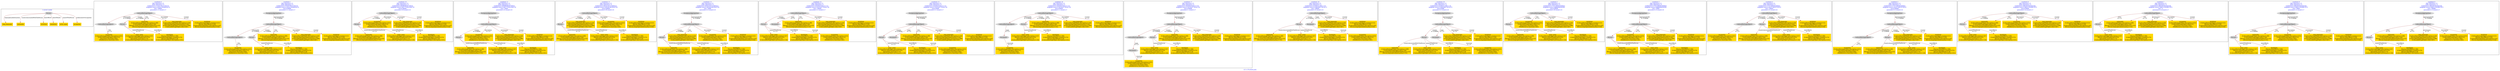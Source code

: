 digraph n0 {
fontcolor="blue"
remincross="true"
label="s11-s-19-artists.json"
subgraph cluster_0 {
label="1-correct model"
n2[style="filled",color="white",fillcolor="lightgray",label="Person1"];
n3[shape="plaintext",style="filled",fillcolor="gold",label="long_biography"];
n4[shape="plaintext",style="filled",fillcolor="gold",label="nationality"];
n5[shape="plaintext",style="filled",fillcolor="gold",label="birthDate"];
n6[shape="plaintext",style="filled",fillcolor="gold",label="deathDate"];
n7[shape="plaintext",style="filled",fillcolor="gold",label="artist_name"];
n8[shape="plaintext",style="filled",fillcolor="gold",label="occupation"];
}
subgraph cluster_1 {
label="candidate 0\nlink coherence:1.0\nnode coherence:1.0\nconfidence:0.37543578521304233\nmapping score:0.5418119284043474\ncost:7.99993\n-precision:0.12-recall:0.17"
n10[style="filled",color="white",fillcolor="lightgray",label="CulturalHeritageObject1"];
n11[style="filled",color="white",fillcolor="lightgray",label="CulturalHeritageObject2"];
n12[style="filled",color="white",fillcolor="lightgray",label="Person1"];
n13[shape="plaintext",style="filled",fillcolor="gold",label="occupation\n[CulturalHeritageObject,description,0.625]\n[CulturalHeritageObject,title,0.22]\n[Document,classLink,0.093]\n[WebResource,classLink,0.062]"];
n14[shape="plaintext",style="filled",fillcolor="gold",label="nationality\n[CulturalHeritageObject,description,0.388]\n[CulturalHeritageObject,title,0.246]\n[Person,countryAssociatedWithThePerson,0.233]\n[Person,biographicalInformation,0.132]"];
n15[shape="plaintext",style="filled",fillcolor="gold",label="long_biography\n[CulturalHeritageObject,description,0.556]\n[Person,biographicalInformation,0.261]\n[CulturalHeritageObject,provenance,0.096]\n[CulturalHeritageObject,title,0.087]"];
n16[shape="plaintext",style="filled",fillcolor="gold",label="birthDate\n[CulturalHeritageObject,created,0.512]\n[Person,dateOfBirth,0.328]\n[CulturalHeritageObject,description,0.102]\n[Person,biographicalInformation,0.058]"];
n17[shape="plaintext",style="filled",fillcolor="gold",label="artist_name\n[CulturalHeritageObject,description,0.347]\n[Person,nameOfThePerson,0.323]\n[Document,classLink,0.175]\n[CulturalHeritageObject,provenance,0.156]"];
n18[shape="plaintext",style="filled",fillcolor="gold",label="deathDate\n[Person,dateOfBirth,0.396]\n[CulturalHeritageObject,created,0.373]\n[Person,dateOfDeath,0.18]\n[CulturalHeritageObject,description,0.051]"];
}
subgraph cluster_2 {
label="candidate 1\nlink coherence:1.0\nnode coherence:1.0\nconfidence:0.37543578521304233\nmapping score:0.5418119284043474\ncost:8.99989\n-precision:0.11-recall:0.17"
n20[style="filled",color="white",fillcolor="lightgray",label="CulturalHeritageObject1"];
n21[style="filled",color="white",fillcolor="lightgray",label="CulturalHeritageObject2"];
n22[style="filled",color="white",fillcolor="lightgray",label="Person1"];
n23[style="filled",color="white",fillcolor="lightgray",label="EuropeanaAggregation1"];
n24[shape="plaintext",style="filled",fillcolor="gold",label="occupation\n[CulturalHeritageObject,description,0.625]\n[CulturalHeritageObject,title,0.22]\n[Document,classLink,0.093]\n[WebResource,classLink,0.062]"];
n25[shape="plaintext",style="filled",fillcolor="gold",label="nationality\n[CulturalHeritageObject,description,0.388]\n[CulturalHeritageObject,title,0.246]\n[Person,countryAssociatedWithThePerson,0.233]\n[Person,biographicalInformation,0.132]"];
n26[shape="plaintext",style="filled",fillcolor="gold",label="long_biography\n[CulturalHeritageObject,description,0.556]\n[Person,biographicalInformation,0.261]\n[CulturalHeritageObject,provenance,0.096]\n[CulturalHeritageObject,title,0.087]"];
n27[shape="plaintext",style="filled",fillcolor="gold",label="birthDate\n[CulturalHeritageObject,created,0.512]\n[Person,dateOfBirth,0.328]\n[CulturalHeritageObject,description,0.102]\n[Person,biographicalInformation,0.058]"];
n28[shape="plaintext",style="filled",fillcolor="gold",label="artist_name\n[CulturalHeritageObject,description,0.347]\n[Person,nameOfThePerson,0.323]\n[Document,classLink,0.175]\n[CulturalHeritageObject,provenance,0.156]"];
n29[shape="plaintext",style="filled",fillcolor="gold",label="deathDate\n[Person,dateOfBirth,0.396]\n[CulturalHeritageObject,created,0.373]\n[Person,dateOfDeath,0.18]\n[CulturalHeritageObject,description,0.051]"];
}
subgraph cluster_3 {
label="candidate 10\nlink coherence:1.0\nnode coherence:1.0\nconfidence:0.3639834626700824\nmapping score:0.5657722653344719\ncost:6.99994\n-precision:0.29-recall:0.33"
n31[style="filled",color="white",fillcolor="lightgray",label="CulturalHeritageObject1"];
n32[style="filled",color="white",fillcolor="lightgray",label="Person1"];
n33[shape="plaintext",style="filled",fillcolor="gold",label="occupation\n[CulturalHeritageObject,description,0.625]\n[CulturalHeritageObject,title,0.22]\n[Document,classLink,0.093]\n[WebResource,classLink,0.062]"];
n34[shape="plaintext",style="filled",fillcolor="gold",label="long_biography\n[CulturalHeritageObject,description,0.556]\n[Person,biographicalInformation,0.261]\n[CulturalHeritageObject,provenance,0.096]\n[CulturalHeritageObject,title,0.087]"];
n35[shape="plaintext",style="filled",fillcolor="gold",label="birthDate\n[CulturalHeritageObject,created,0.512]\n[Person,dateOfBirth,0.328]\n[CulturalHeritageObject,description,0.102]\n[Person,biographicalInformation,0.058]"];
n36[shape="plaintext",style="filled",fillcolor="gold",label="nationality\n[CulturalHeritageObject,description,0.388]\n[CulturalHeritageObject,title,0.246]\n[Person,countryAssociatedWithThePerson,0.233]\n[Person,biographicalInformation,0.132]"];
n37[shape="plaintext",style="filled",fillcolor="gold",label="artist_name\n[CulturalHeritageObject,description,0.347]\n[Person,nameOfThePerson,0.323]\n[Document,classLink,0.175]\n[CulturalHeritageObject,provenance,0.156]"];
n38[shape="plaintext",style="filled",fillcolor="gold",label="deathDate\n[Person,dateOfBirth,0.396]\n[CulturalHeritageObject,created,0.373]\n[Person,dateOfDeath,0.18]\n[CulturalHeritageObject,description,0.051]"];
}
subgraph cluster_4 {
label="candidate 11\nlink coherence:1.0\nnode coherence:1.0\nconfidence:0.3639834626700824\nmapping score:0.5657722653344719\ncost:7.9999\n-precision:0.25-recall:0.33"
n40[style="filled",color="white",fillcolor="lightgray",label="CulturalHeritageObject1"];
n41[style="filled",color="white",fillcolor="lightgray",label="Person1"];
n42[style="filled",color="white",fillcolor="lightgray",label="EuropeanaAggregation1"];
n43[shape="plaintext",style="filled",fillcolor="gold",label="occupation\n[CulturalHeritageObject,description,0.625]\n[CulturalHeritageObject,title,0.22]\n[Document,classLink,0.093]\n[WebResource,classLink,0.062]"];
n44[shape="plaintext",style="filled",fillcolor="gold",label="long_biography\n[CulturalHeritageObject,description,0.556]\n[Person,biographicalInformation,0.261]\n[CulturalHeritageObject,provenance,0.096]\n[CulturalHeritageObject,title,0.087]"];
n45[shape="plaintext",style="filled",fillcolor="gold",label="birthDate\n[CulturalHeritageObject,created,0.512]\n[Person,dateOfBirth,0.328]\n[CulturalHeritageObject,description,0.102]\n[Person,biographicalInformation,0.058]"];
n46[shape="plaintext",style="filled",fillcolor="gold",label="nationality\n[CulturalHeritageObject,description,0.388]\n[CulturalHeritageObject,title,0.246]\n[Person,countryAssociatedWithThePerson,0.233]\n[Person,biographicalInformation,0.132]"];
n47[shape="plaintext",style="filled",fillcolor="gold",label="artist_name\n[CulturalHeritageObject,description,0.347]\n[Person,nameOfThePerson,0.323]\n[Document,classLink,0.175]\n[CulturalHeritageObject,provenance,0.156]"];
n48[shape="plaintext",style="filled",fillcolor="gold",label="deathDate\n[Person,dateOfBirth,0.396]\n[CulturalHeritageObject,created,0.373]\n[Person,dateOfDeath,0.18]\n[CulturalHeritageObject,description,0.051]"];
}
subgraph cluster_5 {
label="candidate 12\nlink coherence:1.0\nnode coherence:1.0\nconfidence:0.36245105252980453\nmapping score:0.5652614619543793\ncost:6.99994\n-precision:0.29-recall:0.33"
n50[style="filled",color="white",fillcolor="lightgray",label="CulturalHeritageObject1"];
n51[style="filled",color="white",fillcolor="lightgray",label="Person1"];
n52[shape="plaintext",style="filled",fillcolor="gold",label="long_biography\n[CulturalHeritageObject,description,0.556]\n[Person,biographicalInformation,0.261]\n[CulturalHeritageObject,provenance,0.096]\n[CulturalHeritageObject,title,0.087]"];
n53[shape="plaintext",style="filled",fillcolor="gold",label="occupation\n[CulturalHeritageObject,description,0.625]\n[CulturalHeritageObject,title,0.22]\n[Document,classLink,0.093]\n[WebResource,classLink,0.062]"];
n54[shape="plaintext",style="filled",fillcolor="gold",label="birthDate\n[CulturalHeritageObject,created,0.512]\n[Person,dateOfBirth,0.328]\n[CulturalHeritageObject,description,0.102]\n[Person,biographicalInformation,0.058]"];
n55[shape="plaintext",style="filled",fillcolor="gold",label="nationality\n[CulturalHeritageObject,description,0.388]\n[CulturalHeritageObject,title,0.246]\n[Person,countryAssociatedWithThePerson,0.233]\n[Person,biographicalInformation,0.132]"];
n56[shape="plaintext",style="filled",fillcolor="gold",label="artist_name\n[CulturalHeritageObject,description,0.347]\n[Person,nameOfThePerson,0.323]\n[Document,classLink,0.175]\n[CulturalHeritageObject,provenance,0.156]"];
n57[shape="plaintext",style="filled",fillcolor="gold",label="deathDate\n[Person,dateOfBirth,0.396]\n[CulturalHeritageObject,created,0.373]\n[Person,dateOfDeath,0.18]\n[CulturalHeritageObject,description,0.051]"];
}
subgraph cluster_6 {
label="candidate 13\nlink coherence:1.0\nnode coherence:1.0\nconfidence:0.36245105252980453\nmapping score:0.5652614619543793\ncost:7.9999\n-precision:0.25-recall:0.33"
n59[style="filled",color="white",fillcolor="lightgray",label="CulturalHeritageObject1"];
n60[style="filled",color="white",fillcolor="lightgray",label="Person1"];
n61[style="filled",color="white",fillcolor="lightgray",label="EuropeanaAggregation1"];
n62[shape="plaintext",style="filled",fillcolor="gold",label="long_biography\n[CulturalHeritageObject,description,0.556]\n[Person,biographicalInformation,0.261]\n[CulturalHeritageObject,provenance,0.096]\n[CulturalHeritageObject,title,0.087]"];
n63[shape="plaintext",style="filled",fillcolor="gold",label="occupation\n[CulturalHeritageObject,description,0.625]\n[CulturalHeritageObject,title,0.22]\n[Document,classLink,0.093]\n[WebResource,classLink,0.062]"];
n64[shape="plaintext",style="filled",fillcolor="gold",label="birthDate\n[CulturalHeritageObject,created,0.512]\n[Person,dateOfBirth,0.328]\n[CulturalHeritageObject,description,0.102]\n[Person,biographicalInformation,0.058]"];
n65[shape="plaintext",style="filled",fillcolor="gold",label="nationality\n[CulturalHeritageObject,description,0.388]\n[CulturalHeritageObject,title,0.246]\n[Person,countryAssociatedWithThePerson,0.233]\n[Person,biographicalInformation,0.132]"];
n66[shape="plaintext",style="filled",fillcolor="gold",label="artist_name\n[CulturalHeritageObject,description,0.347]\n[Person,nameOfThePerson,0.323]\n[Document,classLink,0.175]\n[CulturalHeritageObject,provenance,0.156]"];
n67[shape="plaintext",style="filled",fillcolor="gold",label="deathDate\n[Person,dateOfBirth,0.396]\n[CulturalHeritageObject,created,0.373]\n[Person,dateOfDeath,0.18]\n[CulturalHeritageObject,description,0.051]"];
}
subgraph cluster_7 {
label="candidate 14\nlink coherence:1.0\nnode coherence:1.0\nconfidence:0.35428323345511753\nmapping score:0.5347610778183726\ncost:7.99994\n-precision:0.12-recall:0.17"
n69[style="filled",color="white",fillcolor="lightgray",label="CulturalHeritageObject1"];
n70[style="filled",color="white",fillcolor="lightgray",label="Person1"];
n71[style="filled",color="white",fillcolor="lightgray",label="Document1"];
n72[shape="plaintext",style="filled",fillcolor="gold",label="occupation\n[CulturalHeritageObject,description,0.625]\n[CulturalHeritageObject,title,0.22]\n[Document,classLink,0.093]\n[WebResource,classLink,0.062]"];
n73[shape="plaintext",style="filled",fillcolor="gold",label="nationality\n[CulturalHeritageObject,description,0.388]\n[CulturalHeritageObject,title,0.246]\n[Person,countryAssociatedWithThePerson,0.233]\n[Person,biographicalInformation,0.132]"];
n74[shape="plaintext",style="filled",fillcolor="gold",label="long_biography\n[CulturalHeritageObject,description,0.556]\n[Person,biographicalInformation,0.261]\n[CulturalHeritageObject,provenance,0.096]\n[CulturalHeritageObject,title,0.087]"];
n75[shape="plaintext",style="filled",fillcolor="gold",label="birthDate\n[CulturalHeritageObject,created,0.512]\n[Person,dateOfBirth,0.328]\n[CulturalHeritageObject,description,0.102]\n[Person,biographicalInformation,0.058]"];
n76[shape="plaintext",style="filled",fillcolor="gold",label="artist_name\n[CulturalHeritageObject,description,0.347]\n[Person,nameOfThePerson,0.323]\n[Document,classLink,0.175]\n[CulturalHeritageObject,provenance,0.156]"];
n77[shape="plaintext",style="filled",fillcolor="gold",label="deathDate\n[Person,dateOfBirth,0.396]\n[CulturalHeritageObject,created,0.373]\n[Person,dateOfDeath,0.18]\n[CulturalHeritageObject,description,0.051]"];
}
subgraph cluster_8 {
label="candidate 15\nlink coherence:1.0\nnode coherence:1.0\nconfidence:0.35428323345511753\nmapping score:0.5347610778183726\ncost:8.9999\n-precision:0.11-recall:0.17"
n79[style="filled",color="white",fillcolor="lightgray",label="CulturalHeritageObject1"];
n80[style="filled",color="white",fillcolor="lightgray",label="Person1"];
n81[style="filled",color="white",fillcolor="lightgray",label="Document1"];
n82[style="filled",color="white",fillcolor="lightgray",label="EuropeanaAggregation1"];
n83[shape="plaintext",style="filled",fillcolor="gold",label="occupation\n[CulturalHeritageObject,description,0.625]\n[CulturalHeritageObject,title,0.22]\n[Document,classLink,0.093]\n[WebResource,classLink,0.062]"];
n84[shape="plaintext",style="filled",fillcolor="gold",label="nationality\n[CulturalHeritageObject,description,0.388]\n[CulturalHeritageObject,title,0.246]\n[Person,countryAssociatedWithThePerson,0.233]\n[Person,biographicalInformation,0.132]"];
n85[shape="plaintext",style="filled",fillcolor="gold",label="long_biography\n[CulturalHeritageObject,description,0.556]\n[Person,biographicalInformation,0.261]\n[CulturalHeritageObject,provenance,0.096]\n[CulturalHeritageObject,title,0.087]"];
n86[shape="plaintext",style="filled",fillcolor="gold",label="birthDate\n[CulturalHeritageObject,created,0.512]\n[Person,dateOfBirth,0.328]\n[CulturalHeritageObject,description,0.102]\n[Person,biographicalInformation,0.058]"];
n87[shape="plaintext",style="filled",fillcolor="gold",label="artist_name\n[CulturalHeritageObject,description,0.347]\n[Person,nameOfThePerson,0.323]\n[Document,classLink,0.175]\n[CulturalHeritageObject,provenance,0.156]"];
n88[shape="plaintext",style="filled",fillcolor="gold",label="deathDate\n[Person,dateOfBirth,0.396]\n[CulturalHeritageObject,created,0.373]\n[Person,dateOfDeath,0.18]\n[CulturalHeritageObject,description,0.051]"];
}
subgraph cluster_9 {
label="candidate 16\nlink coherence:1.0\nnode coherence:1.0\nconfidence:0.35428323345511753\nmapping score:0.5347610778183726\ncost:8.99993\n-precision:0.11-recall:0.17"
n90[style="filled",color="white",fillcolor="lightgray",label="CulturalHeritageObject1"];
n91[style="filled",color="white",fillcolor="lightgray",label="CulturalHeritageObject2"];
n92[style="filled",color="white",fillcolor="lightgray",label="Person1"];
n93[style="filled",color="white",fillcolor="lightgray",label="Document2"];
n94[shape="plaintext",style="filled",fillcolor="gold",label="nationality\n[CulturalHeritageObject,description,0.388]\n[CulturalHeritageObject,title,0.246]\n[Person,countryAssociatedWithThePerson,0.233]\n[Person,biographicalInformation,0.132]"];
n95[shape="plaintext",style="filled",fillcolor="gold",label="long_biography\n[CulturalHeritageObject,description,0.556]\n[Person,biographicalInformation,0.261]\n[CulturalHeritageObject,provenance,0.096]\n[CulturalHeritageObject,title,0.087]"];
n96[shape="plaintext",style="filled",fillcolor="gold",label="birthDate\n[CulturalHeritageObject,created,0.512]\n[Person,dateOfBirth,0.328]\n[CulturalHeritageObject,description,0.102]\n[Person,biographicalInformation,0.058]"];
n97[shape="plaintext",style="filled",fillcolor="gold",label="occupation\n[CulturalHeritageObject,description,0.625]\n[CulturalHeritageObject,title,0.22]\n[Document,classLink,0.093]\n[WebResource,classLink,0.062]"];
n98[shape="plaintext",style="filled",fillcolor="gold",label="artist_name\n[CulturalHeritageObject,description,0.347]\n[Person,nameOfThePerson,0.323]\n[Document,classLink,0.175]\n[CulturalHeritageObject,provenance,0.156]"];
n99[shape="plaintext",style="filled",fillcolor="gold",label="deathDate\n[Person,dateOfBirth,0.396]\n[CulturalHeritageObject,created,0.373]\n[Person,dateOfDeath,0.18]\n[CulturalHeritageObject,description,0.051]"];
}
subgraph cluster_10 {
label="candidate 17\nlink coherence:1.0\nnode coherence:1.0\nconfidence:0.35428323345511753\nmapping score:0.5347610778183726\ncost:9.99989\n-precision:0.1-recall:0.17"
n101[style="filled",color="white",fillcolor="lightgray",label="CulturalHeritageObject1"];
n102[style="filled",color="white",fillcolor="lightgray",label="CulturalHeritageObject2"];
n103[style="filled",color="white",fillcolor="lightgray",label="Person1"];
n104[style="filled",color="white",fillcolor="lightgray",label="Document2"];
n105[style="filled",color="white",fillcolor="lightgray",label="EuropeanaAggregation1"];
n106[shape="plaintext",style="filled",fillcolor="gold",label="nationality\n[CulturalHeritageObject,description,0.388]\n[CulturalHeritageObject,title,0.246]\n[Person,countryAssociatedWithThePerson,0.233]\n[Person,biographicalInformation,0.132]"];
n107[shape="plaintext",style="filled",fillcolor="gold",label="long_biography\n[CulturalHeritageObject,description,0.556]\n[Person,biographicalInformation,0.261]\n[CulturalHeritageObject,provenance,0.096]\n[CulturalHeritageObject,title,0.087]"];
n108[shape="plaintext",style="filled",fillcolor="gold",label="birthDate\n[CulturalHeritageObject,created,0.512]\n[Person,dateOfBirth,0.328]\n[CulturalHeritageObject,description,0.102]\n[Person,biographicalInformation,0.058]"];
n109[shape="plaintext",style="filled",fillcolor="gold",label="occupation\n[CulturalHeritageObject,description,0.625]\n[CulturalHeritageObject,title,0.22]\n[Document,classLink,0.093]\n[WebResource,classLink,0.062]"];
n110[shape="plaintext",style="filled",fillcolor="gold",label="artist_name\n[CulturalHeritageObject,description,0.347]\n[Person,nameOfThePerson,0.323]\n[Document,classLink,0.175]\n[CulturalHeritageObject,provenance,0.156]"];
n111[shape="plaintext",style="filled",fillcolor="gold",label="deathDate\n[Person,dateOfBirth,0.396]\n[CulturalHeritageObject,created,0.373]\n[Person,dateOfDeath,0.18]\n[CulturalHeritageObject,description,0.051]"];
}
subgraph cluster_11 {
label="candidate 18\nlink coherence:1.0\nnode coherence:1.0\nconfidence:0.3520625118611716\nmapping score:0.5340208372870572\ncost:7.99994\n-precision:0.25-recall:0.33"
n113[style="filled",color="white",fillcolor="lightgray",label="CulturalHeritageObject1"];
n114[style="filled",color="white",fillcolor="lightgray",label="Person1"];
n115[style="filled",color="white",fillcolor="lightgray",label="Document1"];
n116[shape="plaintext",style="filled",fillcolor="gold",label="occupation\n[CulturalHeritageObject,description,0.625]\n[CulturalHeritageObject,title,0.22]\n[Document,classLink,0.093]\n[WebResource,classLink,0.062]"];
n117[shape="plaintext",style="filled",fillcolor="gold",label="long_biography\n[CulturalHeritageObject,description,0.556]\n[Person,biographicalInformation,0.261]\n[CulturalHeritageObject,provenance,0.096]\n[CulturalHeritageObject,title,0.087]"];
n118[shape="plaintext",style="filled",fillcolor="gold",label="birthDate\n[CulturalHeritageObject,created,0.512]\n[Person,dateOfBirth,0.328]\n[CulturalHeritageObject,description,0.102]\n[Person,biographicalInformation,0.058]"];
n119[shape="plaintext",style="filled",fillcolor="gold",label="nationality\n[CulturalHeritageObject,description,0.388]\n[CulturalHeritageObject,title,0.246]\n[Person,countryAssociatedWithThePerson,0.233]\n[Person,biographicalInformation,0.132]"];
n120[shape="plaintext",style="filled",fillcolor="gold",label="artist_name\n[CulturalHeritageObject,description,0.347]\n[Person,nameOfThePerson,0.323]\n[Document,classLink,0.175]\n[CulturalHeritageObject,provenance,0.156]"];
n121[shape="plaintext",style="filled",fillcolor="gold",label="deathDate\n[Person,dateOfBirth,0.396]\n[CulturalHeritageObject,created,0.373]\n[Person,dateOfDeath,0.18]\n[CulturalHeritageObject,description,0.051]"];
}
subgraph cluster_12 {
label="candidate 19\nlink coherence:1.0\nnode coherence:1.0\nconfidence:0.3520625118611716\nmapping score:0.5340208372870572\ncost:8.9999\n-precision:0.22-recall:0.33"
n123[style="filled",color="white",fillcolor="lightgray",label="CulturalHeritageObject1"];
n124[style="filled",color="white",fillcolor="lightgray",label="Person1"];
n125[style="filled",color="white",fillcolor="lightgray",label="Document1"];
n126[style="filled",color="white",fillcolor="lightgray",label="EuropeanaAggregation1"];
n127[shape="plaintext",style="filled",fillcolor="gold",label="occupation\n[CulturalHeritageObject,description,0.625]\n[CulturalHeritageObject,title,0.22]\n[Document,classLink,0.093]\n[WebResource,classLink,0.062]"];
n128[shape="plaintext",style="filled",fillcolor="gold",label="long_biography\n[CulturalHeritageObject,description,0.556]\n[Person,biographicalInformation,0.261]\n[CulturalHeritageObject,provenance,0.096]\n[CulturalHeritageObject,title,0.087]"];
n129[shape="plaintext",style="filled",fillcolor="gold",label="birthDate\n[CulturalHeritageObject,created,0.512]\n[Person,dateOfBirth,0.328]\n[CulturalHeritageObject,description,0.102]\n[Person,biographicalInformation,0.058]"];
n130[shape="plaintext",style="filled",fillcolor="gold",label="nationality\n[CulturalHeritageObject,description,0.388]\n[CulturalHeritageObject,title,0.246]\n[Person,countryAssociatedWithThePerson,0.233]\n[Person,biographicalInformation,0.132]"];
n131[shape="plaintext",style="filled",fillcolor="gold",label="artist_name\n[CulturalHeritageObject,description,0.347]\n[Person,nameOfThePerson,0.323]\n[Document,classLink,0.175]\n[CulturalHeritageObject,provenance,0.156]"];
n132[shape="plaintext",style="filled",fillcolor="gold",label="deathDate\n[Person,dateOfBirth,0.396]\n[CulturalHeritageObject,created,0.373]\n[Person,dateOfDeath,0.18]\n[CulturalHeritageObject,description,0.051]"];
}
subgraph cluster_13 {
label="candidate 2\nlink coherence:1.0\nnode coherence:1.0\nconfidence:0.37321506361909645\nmapping score:0.56884946565081\ncost:6.99994\n-precision:0.29-recall:0.33"
n134[style="filled",color="white",fillcolor="lightgray",label="CulturalHeritageObject1"];
n135[style="filled",color="white",fillcolor="lightgray",label="Person1"];
n136[shape="plaintext",style="filled",fillcolor="gold",label="occupation\n[CulturalHeritageObject,description,0.625]\n[CulturalHeritageObject,title,0.22]\n[Document,classLink,0.093]\n[WebResource,classLink,0.062]"];
n137[shape="plaintext",style="filled",fillcolor="gold",label="long_biography\n[CulturalHeritageObject,description,0.556]\n[Person,biographicalInformation,0.261]\n[CulturalHeritageObject,provenance,0.096]\n[CulturalHeritageObject,title,0.087]"];
n138[shape="plaintext",style="filled",fillcolor="gold",label="birthDate\n[CulturalHeritageObject,created,0.512]\n[Person,dateOfBirth,0.328]\n[CulturalHeritageObject,description,0.102]\n[Person,biographicalInformation,0.058]"];
n139[shape="plaintext",style="filled",fillcolor="gold",label="nationality\n[CulturalHeritageObject,description,0.388]\n[CulturalHeritageObject,title,0.246]\n[Person,countryAssociatedWithThePerson,0.233]\n[Person,biographicalInformation,0.132]"];
n140[shape="plaintext",style="filled",fillcolor="gold",label="artist_name\n[CulturalHeritageObject,description,0.347]\n[Person,nameOfThePerson,0.323]\n[Document,classLink,0.175]\n[CulturalHeritageObject,provenance,0.156]"];
n141[shape="plaintext",style="filled",fillcolor="gold",label="deathDate\n[Person,dateOfBirth,0.396]\n[CulturalHeritageObject,created,0.373]\n[Person,dateOfDeath,0.18]\n[CulturalHeritageObject,description,0.051]"];
}
subgraph cluster_14 {
label="candidate 3\nlink coherence:1.0\nnode coherence:1.0\nconfidence:0.37321506361909645\nmapping score:0.56884946565081\ncost:7.9999\n-precision:0.25-recall:0.33"
n143[style="filled",color="white",fillcolor="lightgray",label="CulturalHeritageObject1"];
n144[style="filled",color="white",fillcolor="lightgray",label="Person1"];
n145[style="filled",color="white",fillcolor="lightgray",label="EuropeanaAggregation1"];
n146[shape="plaintext",style="filled",fillcolor="gold",label="occupation\n[CulturalHeritageObject,description,0.625]\n[CulturalHeritageObject,title,0.22]\n[Document,classLink,0.093]\n[WebResource,classLink,0.062]"];
n147[shape="plaintext",style="filled",fillcolor="gold",label="long_biography\n[CulturalHeritageObject,description,0.556]\n[Person,biographicalInformation,0.261]\n[CulturalHeritageObject,provenance,0.096]\n[CulturalHeritageObject,title,0.087]"];
n148[shape="plaintext",style="filled",fillcolor="gold",label="birthDate\n[CulturalHeritageObject,created,0.512]\n[Person,dateOfBirth,0.328]\n[CulturalHeritageObject,description,0.102]\n[Person,biographicalInformation,0.058]"];
n149[shape="plaintext",style="filled",fillcolor="gold",label="nationality\n[CulturalHeritageObject,description,0.388]\n[CulturalHeritageObject,title,0.246]\n[Person,countryAssociatedWithThePerson,0.233]\n[Person,biographicalInformation,0.132]"];
n150[shape="plaintext",style="filled",fillcolor="gold",label="artist_name\n[CulturalHeritageObject,description,0.347]\n[Person,nameOfThePerson,0.323]\n[Document,classLink,0.175]\n[CulturalHeritageObject,provenance,0.156]"];
n151[shape="plaintext",style="filled",fillcolor="gold",label="deathDate\n[Person,dateOfBirth,0.396]\n[CulturalHeritageObject,created,0.373]\n[Person,dateOfDeath,0.18]\n[CulturalHeritageObject,description,0.051]"];
}
subgraph cluster_15 {
label="candidate 4\nlink coherence:1.0\nnode coherence:1.0\nconfidence:0.37321506361909645\nmapping score:0.5410716878730322\ncost:7.99993\n-precision:0.25-recall:0.33"
n153[style="filled",color="white",fillcolor="lightgray",label="CulturalHeritageObject1"];
n154[style="filled",color="white",fillcolor="lightgray",label="CulturalHeritageObject2"];
n155[style="filled",color="white",fillcolor="lightgray",label="Person1"];
n156[shape="plaintext",style="filled",fillcolor="gold",label="occupation\n[CulturalHeritageObject,description,0.625]\n[CulturalHeritageObject,title,0.22]\n[Document,classLink,0.093]\n[WebResource,classLink,0.062]"];
n157[shape="plaintext",style="filled",fillcolor="gold",label="long_biography\n[CulturalHeritageObject,description,0.556]\n[Person,biographicalInformation,0.261]\n[CulturalHeritageObject,provenance,0.096]\n[CulturalHeritageObject,title,0.087]"];
n158[shape="plaintext",style="filled",fillcolor="gold",label="birthDate\n[CulturalHeritageObject,created,0.512]\n[Person,dateOfBirth,0.328]\n[CulturalHeritageObject,description,0.102]\n[Person,biographicalInformation,0.058]"];
n159[shape="plaintext",style="filled",fillcolor="gold",label="nationality\n[CulturalHeritageObject,description,0.388]\n[CulturalHeritageObject,title,0.246]\n[Person,countryAssociatedWithThePerson,0.233]\n[Person,biographicalInformation,0.132]"];
n160[shape="plaintext",style="filled",fillcolor="gold",label="artist_name\n[CulturalHeritageObject,description,0.347]\n[Person,nameOfThePerson,0.323]\n[Document,classLink,0.175]\n[CulturalHeritageObject,provenance,0.156]"];
n161[shape="plaintext",style="filled",fillcolor="gold",label="deathDate\n[Person,dateOfBirth,0.396]\n[CulturalHeritageObject,created,0.373]\n[Person,dateOfDeath,0.18]\n[CulturalHeritageObject,description,0.051]"];
}
subgraph cluster_16 {
label="candidate 5\nlink coherence:1.0\nnode coherence:1.0\nconfidence:0.37321506361909645\nmapping score:0.5410716878730322\ncost:8.99989\n-precision:0.22-recall:0.33"
n163[style="filled",color="white",fillcolor="lightgray",label="CulturalHeritageObject1"];
n164[style="filled",color="white",fillcolor="lightgray",label="CulturalHeritageObject2"];
n165[style="filled",color="white",fillcolor="lightgray",label="Person1"];
n166[style="filled",color="white",fillcolor="lightgray",label="EuropeanaAggregation1"];
n167[shape="plaintext",style="filled",fillcolor="gold",label="occupation\n[CulturalHeritageObject,description,0.625]\n[CulturalHeritageObject,title,0.22]\n[Document,classLink,0.093]\n[WebResource,classLink,0.062]"];
n168[shape="plaintext",style="filled",fillcolor="gold",label="long_biography\n[CulturalHeritageObject,description,0.556]\n[Person,biographicalInformation,0.261]\n[CulturalHeritageObject,provenance,0.096]\n[CulturalHeritageObject,title,0.087]"];
n169[shape="plaintext",style="filled",fillcolor="gold",label="birthDate\n[CulturalHeritageObject,created,0.512]\n[Person,dateOfBirth,0.328]\n[CulturalHeritageObject,description,0.102]\n[Person,biographicalInformation,0.058]"];
n170[shape="plaintext",style="filled",fillcolor="gold",label="nationality\n[CulturalHeritageObject,description,0.388]\n[CulturalHeritageObject,title,0.246]\n[Person,countryAssociatedWithThePerson,0.233]\n[Person,biographicalInformation,0.132]"];
n171[shape="plaintext",style="filled",fillcolor="gold",label="artist_name\n[CulturalHeritageObject,description,0.347]\n[Person,nameOfThePerson,0.323]\n[Document,classLink,0.175]\n[CulturalHeritageObject,provenance,0.156]"];
n172[shape="plaintext",style="filled",fillcolor="gold",label="deathDate\n[Person,dateOfBirth,0.396]\n[CulturalHeritageObject,created,0.373]\n[Person,dateOfDeath,0.18]\n[CulturalHeritageObject,description,0.051]"];
}
subgraph cluster_17 {
label="candidate 6\nlink coherence:1.0\nnode coherence:1.0\nconfidence:0.3662041842640284\nmapping score:0.5665125058657873\ncost:6.99994\n-precision:0.14-recall:0.17"
n174[style="filled",color="white",fillcolor="lightgray",label="CulturalHeritageObject1"];
n175[style="filled",color="white",fillcolor="lightgray",label="Person1"];
n176[shape="plaintext",style="filled",fillcolor="gold",label="nationality\n[CulturalHeritageObject,description,0.388]\n[CulturalHeritageObject,title,0.246]\n[Person,countryAssociatedWithThePerson,0.233]\n[Person,biographicalInformation,0.132]"];
n177[shape="plaintext",style="filled",fillcolor="gold",label="occupation\n[CulturalHeritageObject,description,0.625]\n[CulturalHeritageObject,title,0.22]\n[Document,classLink,0.093]\n[WebResource,classLink,0.062]"];
n178[shape="plaintext",style="filled",fillcolor="gold",label="long_biography\n[CulturalHeritageObject,description,0.556]\n[Person,biographicalInformation,0.261]\n[CulturalHeritageObject,provenance,0.096]\n[CulturalHeritageObject,title,0.087]"];
n179[shape="plaintext",style="filled",fillcolor="gold",label="birthDate\n[CulturalHeritageObject,created,0.512]\n[Person,dateOfBirth,0.328]\n[CulturalHeritageObject,description,0.102]\n[Person,biographicalInformation,0.058]"];
n180[shape="plaintext",style="filled",fillcolor="gold",label="artist_name\n[CulturalHeritageObject,description,0.347]\n[Person,nameOfThePerson,0.323]\n[Document,classLink,0.175]\n[CulturalHeritageObject,provenance,0.156]"];
n181[shape="plaintext",style="filled",fillcolor="gold",label="deathDate\n[Person,dateOfBirth,0.396]\n[CulturalHeritageObject,created,0.373]\n[Person,dateOfDeath,0.18]\n[CulturalHeritageObject,description,0.051]"];
}
subgraph cluster_18 {
label="candidate 7\nlink coherence:1.0\nnode coherence:1.0\nconfidence:0.3662041842640284\nmapping score:0.5665125058657873\ncost:7.0\n-precision:0.14-recall:0.17"
n183[style="filled",color="white",fillcolor="lightgray",label="CulturalHeritageObject1"];
n184[style="filled",color="white",fillcolor="lightgray",label="Person2"];
n185[shape="plaintext",style="filled",fillcolor="gold",label="nationality\n[CulturalHeritageObject,description,0.388]\n[CulturalHeritageObject,title,0.246]\n[Person,countryAssociatedWithThePerson,0.233]\n[Person,biographicalInformation,0.132]"];
n186[shape="plaintext",style="filled",fillcolor="gold",label="long_biography\n[CulturalHeritageObject,description,0.556]\n[Person,biographicalInformation,0.261]\n[CulturalHeritageObject,provenance,0.096]\n[CulturalHeritageObject,title,0.087]"];
n187[shape="plaintext",style="filled",fillcolor="gold",label="artist_name\n[CulturalHeritageObject,description,0.347]\n[Person,nameOfThePerson,0.323]\n[Document,classLink,0.175]\n[CulturalHeritageObject,provenance,0.156]"];
n188[shape="plaintext",style="filled",fillcolor="gold",label="occupation\n[CulturalHeritageObject,description,0.625]\n[CulturalHeritageObject,title,0.22]\n[Document,classLink,0.093]\n[WebResource,classLink,0.062]"];
n189[shape="plaintext",style="filled",fillcolor="gold",label="birthDate\n[CulturalHeritageObject,created,0.512]\n[Person,dateOfBirth,0.328]\n[CulturalHeritageObject,description,0.102]\n[Person,biographicalInformation,0.058]"];
n190[shape="plaintext",style="filled",fillcolor="gold",label="deathDate\n[Person,dateOfBirth,0.396]\n[CulturalHeritageObject,created,0.373]\n[Person,dateOfDeath,0.18]\n[CulturalHeritageObject,description,0.051]"];
}
subgraph cluster_19 {
label="candidate 8\nlink coherence:1.0\nnode coherence:1.0\nconfidence:0.3662041842640284\nmapping score:0.5665125058657873\ncost:7.9999\n-precision:0.12-recall:0.17"
n192[style="filled",color="white",fillcolor="lightgray",label="CulturalHeritageObject1"];
n193[style="filled",color="white",fillcolor="lightgray",label="Person1"];
n194[style="filled",color="white",fillcolor="lightgray",label="EuropeanaAggregation1"];
n195[shape="plaintext",style="filled",fillcolor="gold",label="nationality\n[CulturalHeritageObject,description,0.388]\n[CulturalHeritageObject,title,0.246]\n[Person,countryAssociatedWithThePerson,0.233]\n[Person,biographicalInformation,0.132]"];
n196[shape="plaintext",style="filled",fillcolor="gold",label="occupation\n[CulturalHeritageObject,description,0.625]\n[CulturalHeritageObject,title,0.22]\n[Document,classLink,0.093]\n[WebResource,classLink,0.062]"];
n197[shape="plaintext",style="filled",fillcolor="gold",label="long_biography\n[CulturalHeritageObject,description,0.556]\n[Person,biographicalInformation,0.261]\n[CulturalHeritageObject,provenance,0.096]\n[CulturalHeritageObject,title,0.087]"];
n198[shape="plaintext",style="filled",fillcolor="gold",label="birthDate\n[CulturalHeritageObject,created,0.512]\n[Person,dateOfBirth,0.328]\n[CulturalHeritageObject,description,0.102]\n[Person,biographicalInformation,0.058]"];
n199[shape="plaintext",style="filled",fillcolor="gold",label="artist_name\n[CulturalHeritageObject,description,0.347]\n[Person,nameOfThePerson,0.323]\n[Document,classLink,0.175]\n[CulturalHeritageObject,provenance,0.156]"];
n200[shape="plaintext",style="filled",fillcolor="gold",label="deathDate\n[Person,dateOfBirth,0.396]\n[CulturalHeritageObject,created,0.373]\n[Person,dateOfDeath,0.18]\n[CulturalHeritageObject,description,0.051]"];
}
subgraph cluster_20 {
label="candidate 9\nlink coherence:1.0\nnode coherence:1.0\nconfidence:0.3662041842640284\nmapping score:0.5665125058657873\ncost:7.99996\n-precision:0.12-recall:0.17"
n202[style="filled",color="white",fillcolor="lightgray",label="CulturalHeritageObject1"];
n203[style="filled",color="white",fillcolor="lightgray",label="Person2"];
n204[style="filled",color="white",fillcolor="lightgray",label="EuropeanaAggregation1"];
n205[shape="plaintext",style="filled",fillcolor="gold",label="nationality\n[CulturalHeritageObject,description,0.388]\n[CulturalHeritageObject,title,0.246]\n[Person,countryAssociatedWithThePerson,0.233]\n[Person,biographicalInformation,0.132]"];
n206[shape="plaintext",style="filled",fillcolor="gold",label="long_biography\n[CulturalHeritageObject,description,0.556]\n[Person,biographicalInformation,0.261]\n[CulturalHeritageObject,provenance,0.096]\n[CulturalHeritageObject,title,0.087]"];
n207[shape="plaintext",style="filled",fillcolor="gold",label="artist_name\n[CulturalHeritageObject,description,0.347]\n[Person,nameOfThePerson,0.323]\n[Document,classLink,0.175]\n[CulturalHeritageObject,provenance,0.156]"];
n208[shape="plaintext",style="filled",fillcolor="gold",label="occupation\n[CulturalHeritageObject,description,0.625]\n[CulturalHeritageObject,title,0.22]\n[Document,classLink,0.093]\n[WebResource,classLink,0.062]"];
n209[shape="plaintext",style="filled",fillcolor="gold",label="birthDate\n[CulturalHeritageObject,created,0.512]\n[Person,dateOfBirth,0.328]\n[CulturalHeritageObject,description,0.102]\n[Person,biographicalInformation,0.058]"];
n210[shape="plaintext",style="filled",fillcolor="gold",label="deathDate\n[Person,dateOfBirth,0.396]\n[CulturalHeritageObject,created,0.373]\n[Person,dateOfDeath,0.18]\n[CulturalHeritageObject,description,0.051]"];
}
n2 -> n3[color="brown",fontcolor="black",label="biographicalInformation"]
n2 -> n4[color="brown",fontcolor="black",label="countryAssociatedWithThePerson"]
n2 -> n5[color="brown",fontcolor="black",label="dateOfBirth"]
n2 -> n6[color="brown",fontcolor="black",label="dateOfDeath"]
n2 -> n7[color="brown",fontcolor="black",label="nameOfThePerson"]
n2 -> n8[color="brown",fontcolor="black",label="professionOrOccupation"]
n10 -> n11[color="brown",fontcolor="black",label="isRelatedTo\nw=0.99999"]
n10 -> n12[color="brown",fontcolor="black",label="creator\nw=0.99994"]
n11 -> n13[color="brown",fontcolor="black",label="title\nw=1.0"]
n10 -> n14[color="brown",fontcolor="black",label="title\nw=1.0"]
n10 -> n15[color="brown",fontcolor="black",label="description\nw=1.0"]
n10 -> n16[color="brown",fontcolor="black",label="created\nw=1.0"]
n12 -> n17[color="brown",fontcolor="black",label="nameOfThePerson\nw=1.0"]
n12 -> n18[color="brown",fontcolor="black",label="dateOfBirth\nw=1.0"]
n20 -> n21[color="brown",fontcolor="black",label="isRelatedTo\nw=0.99999"]
n20 -> n22[color="brown",fontcolor="black",label="creator\nw=0.99994"]
n23 -> n20[color="brown",fontcolor="black",label="aggregatedCHO\nw=0.99996"]
n21 -> n24[color="brown",fontcolor="black",label="title\nw=1.0"]
n20 -> n25[color="brown",fontcolor="black",label="title\nw=1.0"]
n20 -> n26[color="brown",fontcolor="black",label="description\nw=1.0"]
n20 -> n27[color="brown",fontcolor="black",label="created\nw=1.0"]
n22 -> n28[color="brown",fontcolor="black",label="nameOfThePerson\nw=1.0"]
n22 -> n29[color="brown",fontcolor="black",label="dateOfBirth\nw=1.0"]
n31 -> n32[color="brown",fontcolor="black",label="creator\nw=0.99994"]
n31 -> n33[color="brown",fontcolor="black",label="description\nw=1.0"]
n31 -> n34[color="brown",fontcolor="black",label="provenance\nw=1.0"]
n31 -> n35[color="brown",fontcolor="black",label="created\nw=1.0"]
n32 -> n36[color="brown",fontcolor="black",label="countryAssociatedWithThePerson\nw=1.0"]
n32 -> n37[color="brown",fontcolor="black",label="nameOfThePerson\nw=1.0"]
n32 -> n38[color="brown",fontcolor="black",label="dateOfBirth\nw=1.0"]
n40 -> n41[color="brown",fontcolor="black",label="creator\nw=0.99994"]
n42 -> n40[color="brown",fontcolor="black",label="aggregatedCHO\nw=0.99996"]
n40 -> n43[color="brown",fontcolor="black",label="description\nw=1.0"]
n40 -> n44[color="brown",fontcolor="black",label="provenance\nw=1.0"]
n40 -> n45[color="brown",fontcolor="black",label="created\nw=1.0"]
n41 -> n46[color="brown",fontcolor="black",label="countryAssociatedWithThePerson\nw=1.0"]
n41 -> n47[color="brown",fontcolor="black",label="nameOfThePerson\nw=1.0"]
n41 -> n48[color="brown",fontcolor="black",label="dateOfBirth\nw=1.0"]
n50 -> n51[color="brown",fontcolor="black",label="creator\nw=0.99994"]
n50 -> n52[color="brown",fontcolor="black",label="title\nw=1.0"]
n50 -> n53[color="brown",fontcolor="black",label="description\nw=1.0"]
n50 -> n54[color="brown",fontcolor="black",label="created\nw=1.0"]
n51 -> n55[color="brown",fontcolor="black",label="countryAssociatedWithThePerson\nw=1.0"]
n51 -> n56[color="brown",fontcolor="black",label="nameOfThePerson\nw=1.0"]
n51 -> n57[color="brown",fontcolor="black",label="dateOfBirth\nw=1.0"]
n59 -> n60[color="brown",fontcolor="black",label="creator\nw=0.99994"]
n61 -> n59[color="brown",fontcolor="black",label="aggregatedCHO\nw=0.99996"]
n59 -> n62[color="brown",fontcolor="black",label="title\nw=1.0"]
n59 -> n63[color="brown",fontcolor="black",label="description\nw=1.0"]
n59 -> n64[color="brown",fontcolor="black",label="created\nw=1.0"]
n60 -> n65[color="brown",fontcolor="black",label="countryAssociatedWithThePerson\nw=1.0"]
n60 -> n66[color="brown",fontcolor="black",label="nameOfThePerson\nw=1.0"]
n60 -> n67[color="brown",fontcolor="black",label="dateOfBirth\nw=1.0"]
n69 -> n70[color="brown",fontcolor="black",label="creator\nw=0.99994"]
n69 -> n71[color="brown",fontcolor="black",label="page\nw=1.0"]
n71 -> n72[color="brown",fontcolor="black",label="classLink\nw=1.0"]
n69 -> n73[color="brown",fontcolor="black",label="title\nw=1.0"]
n69 -> n74[color="brown",fontcolor="black",label="description\nw=1.0"]
n69 -> n75[color="brown",fontcolor="black",label="created\nw=1.0"]
n70 -> n76[color="brown",fontcolor="black",label="nameOfThePerson\nw=1.0"]
n70 -> n77[color="brown",fontcolor="black",label="dateOfBirth\nw=1.0"]
n79 -> n80[color="brown",fontcolor="black",label="creator\nw=0.99994"]
n79 -> n81[color="brown",fontcolor="black",label="page\nw=1.0"]
n82 -> n79[color="brown",fontcolor="black",label="aggregatedCHO\nw=0.99996"]
n81 -> n83[color="brown",fontcolor="black",label="classLink\nw=1.0"]
n79 -> n84[color="brown",fontcolor="black",label="title\nw=1.0"]
n79 -> n85[color="brown",fontcolor="black",label="description\nw=1.0"]
n79 -> n86[color="brown",fontcolor="black",label="created\nw=1.0"]
n80 -> n87[color="brown",fontcolor="black",label="nameOfThePerson\nw=1.0"]
n80 -> n88[color="brown",fontcolor="black",label="dateOfBirth\nw=1.0"]
n90 -> n91[color="brown",fontcolor="black",label="isRelatedTo\nw=0.99999"]
n90 -> n92[color="brown",fontcolor="black",label="creator\nw=0.99994"]
n91 -> n93[color="brown",fontcolor="black",label="page\nw=1.0"]
n90 -> n94[color="brown",fontcolor="black",label="title\nw=1.0"]
n90 -> n95[color="brown",fontcolor="black",label="description\nw=1.0"]
n90 -> n96[color="brown",fontcolor="black",label="created\nw=1.0"]
n93 -> n97[color="brown",fontcolor="black",label="classLink\nw=1.0"]
n92 -> n98[color="brown",fontcolor="black",label="nameOfThePerson\nw=1.0"]
n92 -> n99[color="brown",fontcolor="black",label="dateOfBirth\nw=1.0"]
n101 -> n102[color="brown",fontcolor="black",label="isRelatedTo\nw=0.99999"]
n101 -> n103[color="brown",fontcolor="black",label="creator\nw=0.99994"]
n102 -> n104[color="brown",fontcolor="black",label="page\nw=1.0"]
n105 -> n101[color="brown",fontcolor="black",label="aggregatedCHO\nw=0.99996"]
n101 -> n106[color="brown",fontcolor="black",label="title\nw=1.0"]
n101 -> n107[color="brown",fontcolor="black",label="description\nw=1.0"]
n101 -> n108[color="brown",fontcolor="black",label="created\nw=1.0"]
n104 -> n109[color="brown",fontcolor="black",label="classLink\nw=1.0"]
n103 -> n110[color="brown",fontcolor="black",label="nameOfThePerson\nw=1.0"]
n103 -> n111[color="brown",fontcolor="black",label="dateOfBirth\nw=1.0"]
n113 -> n114[color="brown",fontcolor="black",label="creator\nw=0.99994"]
n113 -> n115[color="brown",fontcolor="black",label="page\nw=1.0"]
n115 -> n116[color="brown",fontcolor="black",label="classLink\nw=1.0"]
n113 -> n117[color="brown",fontcolor="black",label="description\nw=1.0"]
n113 -> n118[color="brown",fontcolor="black",label="created\nw=1.0"]
n114 -> n119[color="brown",fontcolor="black",label="countryAssociatedWithThePerson\nw=1.0"]
n114 -> n120[color="brown",fontcolor="black",label="nameOfThePerson\nw=1.0"]
n114 -> n121[color="brown",fontcolor="black",label="dateOfBirth\nw=1.0"]
n123 -> n124[color="brown",fontcolor="black",label="creator\nw=0.99994"]
n123 -> n125[color="brown",fontcolor="black",label="page\nw=1.0"]
n126 -> n123[color="brown",fontcolor="black",label="aggregatedCHO\nw=0.99996"]
n125 -> n127[color="brown",fontcolor="black",label="classLink\nw=1.0"]
n123 -> n128[color="brown",fontcolor="black",label="description\nw=1.0"]
n123 -> n129[color="brown",fontcolor="black",label="created\nw=1.0"]
n124 -> n130[color="brown",fontcolor="black",label="countryAssociatedWithThePerson\nw=1.0"]
n124 -> n131[color="brown",fontcolor="black",label="nameOfThePerson\nw=1.0"]
n124 -> n132[color="brown",fontcolor="black",label="dateOfBirth\nw=1.0"]
n134 -> n135[color="brown",fontcolor="black",label="creator\nw=0.99994"]
n134 -> n136[color="brown",fontcolor="black",label="title\nw=1.0"]
n134 -> n137[color="brown",fontcolor="black",label="description\nw=1.0"]
n134 -> n138[color="brown",fontcolor="black",label="created\nw=1.0"]
n135 -> n139[color="brown",fontcolor="black",label="countryAssociatedWithThePerson\nw=1.0"]
n135 -> n140[color="brown",fontcolor="black",label="nameOfThePerson\nw=1.0"]
n135 -> n141[color="brown",fontcolor="black",label="dateOfBirth\nw=1.0"]
n143 -> n144[color="brown",fontcolor="black",label="creator\nw=0.99994"]
n145 -> n143[color="brown",fontcolor="black",label="aggregatedCHO\nw=0.99996"]
n143 -> n146[color="brown",fontcolor="black",label="title\nw=1.0"]
n143 -> n147[color="brown",fontcolor="black",label="description\nw=1.0"]
n143 -> n148[color="brown",fontcolor="black",label="created\nw=1.0"]
n144 -> n149[color="brown",fontcolor="black",label="countryAssociatedWithThePerson\nw=1.0"]
n144 -> n150[color="brown",fontcolor="black",label="nameOfThePerson\nw=1.0"]
n144 -> n151[color="brown",fontcolor="black",label="dateOfBirth\nw=1.0"]
n153 -> n154[color="brown",fontcolor="black",label="isRelatedTo\nw=0.99999"]
n153 -> n155[color="brown",fontcolor="black",label="creator\nw=0.99994"]
n154 -> n156[color="brown",fontcolor="black",label="title\nw=1.0"]
n153 -> n157[color="brown",fontcolor="black",label="description\nw=1.0"]
n153 -> n158[color="brown",fontcolor="black",label="created\nw=1.0"]
n155 -> n159[color="brown",fontcolor="black",label="countryAssociatedWithThePerson\nw=1.0"]
n155 -> n160[color="brown",fontcolor="black",label="nameOfThePerson\nw=1.0"]
n155 -> n161[color="brown",fontcolor="black",label="dateOfBirth\nw=1.0"]
n163 -> n164[color="brown",fontcolor="black",label="isRelatedTo\nw=0.99999"]
n163 -> n165[color="brown",fontcolor="black",label="creator\nw=0.99994"]
n166 -> n163[color="brown",fontcolor="black",label="aggregatedCHO\nw=0.99996"]
n164 -> n167[color="brown",fontcolor="black",label="title\nw=1.0"]
n163 -> n168[color="brown",fontcolor="black",label="description\nw=1.0"]
n163 -> n169[color="brown",fontcolor="black",label="created\nw=1.0"]
n165 -> n170[color="brown",fontcolor="black",label="countryAssociatedWithThePerson\nw=1.0"]
n165 -> n171[color="brown",fontcolor="black",label="nameOfThePerson\nw=1.0"]
n165 -> n172[color="brown",fontcolor="black",label="dateOfBirth\nw=1.0"]
n174 -> n175[color="brown",fontcolor="black",label="creator\nw=0.99994"]
n174 -> n176[color="brown",fontcolor="black",label="title\nw=1.0"]
n174 -> n177[color="brown",fontcolor="black",label="description\nw=1.0"]
n174 -> n178[color="brown",fontcolor="black",label="provenance\nw=1.0"]
n174 -> n179[color="brown",fontcolor="black",label="created\nw=1.0"]
n175 -> n180[color="brown",fontcolor="black",label="nameOfThePerson\nw=1.0"]
n175 -> n181[color="brown",fontcolor="black",label="dateOfBirth\nw=1.0"]
n183 -> n184[color="brown",fontcolor="black",label="sitter\nw=1.0"]
n183 -> n185[color="brown",fontcolor="black",label="title\nw=1.0"]
n183 -> n186[color="brown",fontcolor="black",label="provenance\nw=1.0"]
n184 -> n187[color="brown",fontcolor="black",label="nameOfThePerson\nw=1.0"]
n183 -> n188[color="brown",fontcolor="black",label="description\nw=1.0"]
n183 -> n189[color="brown",fontcolor="black",label="created\nw=1.0"]
n184 -> n190[color="brown",fontcolor="black",label="dateOfBirth\nw=1.0"]
n192 -> n193[color="brown",fontcolor="black",label="creator\nw=0.99994"]
n194 -> n192[color="brown",fontcolor="black",label="aggregatedCHO\nw=0.99996"]
n192 -> n195[color="brown",fontcolor="black",label="title\nw=1.0"]
n192 -> n196[color="brown",fontcolor="black",label="description\nw=1.0"]
n192 -> n197[color="brown",fontcolor="black",label="provenance\nw=1.0"]
n192 -> n198[color="brown",fontcolor="black",label="created\nw=1.0"]
n193 -> n199[color="brown",fontcolor="black",label="nameOfThePerson\nw=1.0"]
n193 -> n200[color="brown",fontcolor="black",label="dateOfBirth\nw=1.0"]
n202 -> n203[color="brown",fontcolor="black",label="sitter\nw=1.0"]
n204 -> n202[color="brown",fontcolor="black",label="aggregatedCHO\nw=0.99996"]
n202 -> n205[color="brown",fontcolor="black",label="title\nw=1.0"]
n202 -> n206[color="brown",fontcolor="black",label="provenance\nw=1.0"]
n203 -> n207[color="brown",fontcolor="black",label="nameOfThePerson\nw=1.0"]
n202 -> n208[color="brown",fontcolor="black",label="description\nw=1.0"]
n202 -> n209[color="brown",fontcolor="black",label="created\nw=1.0"]
n203 -> n210[color="brown",fontcolor="black",label="dateOfBirth\nw=1.0"]
}

